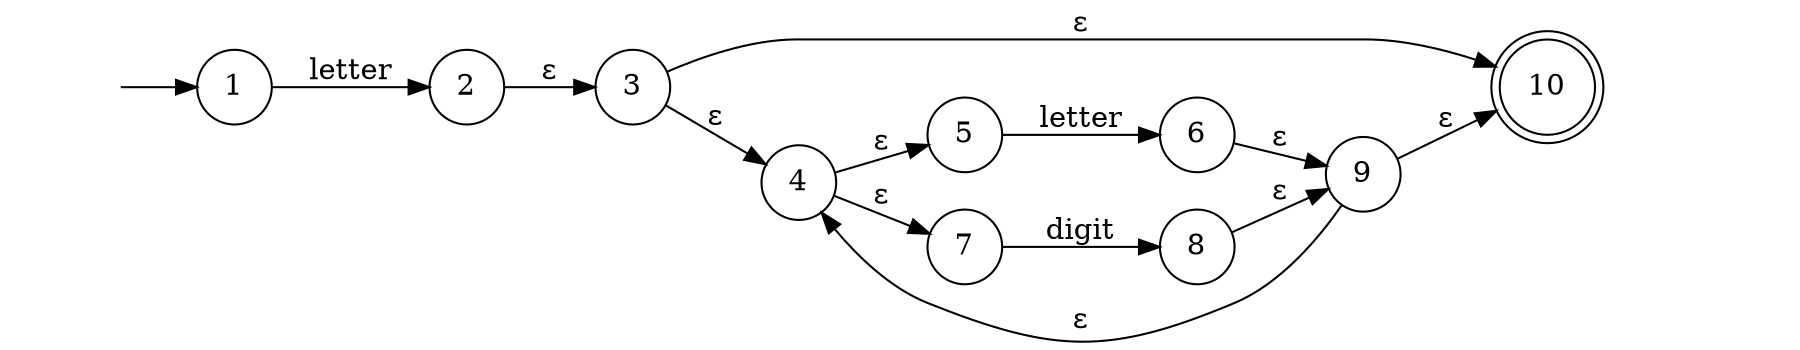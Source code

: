 digraph finite_state_machine {
	rankdir=LR;
	size="12,9!"
    S [ style=invis ];
    E [ style=invis ];
	node [ shape = doublecircle ]; "10";
	node [ shape=circle ];
    S -> 1;
    1 -> 2 [ label="letter" ];
    2 -> 3 [ label="ε" ];
    3 -> 4 [ label="ε" ];
    3 -> "10" [ label="ε" ];
    4 -> 5 [ label="ε" ];
    4 -> 7 [ label="ε" ];
    5 -> 6 [ label="letter" ];
    7 -> 8 [ label="digit" ];
    6 -> 9 [ label="ε" ];
    8 -> 9 [ label="ε" ];
    9 -> 4 [ label="ε" ];
    9 -> "10" [ label="ε" ];
    "10" -> E [ style=invis ];
}
